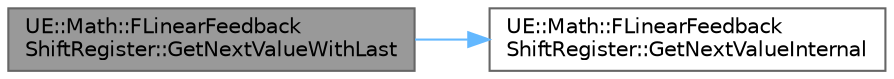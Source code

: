 digraph "UE::Math::FLinearFeedbackShiftRegister::GetNextValueWithLast"
{
 // INTERACTIVE_SVG=YES
 // LATEX_PDF_SIZE
  bgcolor="transparent";
  edge [fontname=Helvetica,fontsize=10,labelfontname=Helvetica,labelfontsize=10];
  node [fontname=Helvetica,fontsize=10,shape=box,height=0.2,width=0.4];
  rankdir="LR";
  Node1 [id="Node000001",label="UE::Math::FLinearFeedback\lShiftRegister::GetNextValueWithLast",height=0.2,width=0.4,color="gray40", fillcolor="grey60", style="filled", fontcolor="black",tooltip=" "];
  Node1 -> Node2 [id="edge1_Node000001_Node000002",color="steelblue1",style="solid",tooltip=" "];
  Node2 [id="Node000002",label="UE::Math::FLinearFeedback\lShiftRegister::GetNextValueInternal",height=0.2,width=0.4,color="grey40", fillcolor="white", style="filled",URL="$df/d3b/classUE_1_1Math_1_1FLinearFeedbackShiftRegister.html#a516044667580b323e365cdc4325fa66f",tooltip=" "];
}
